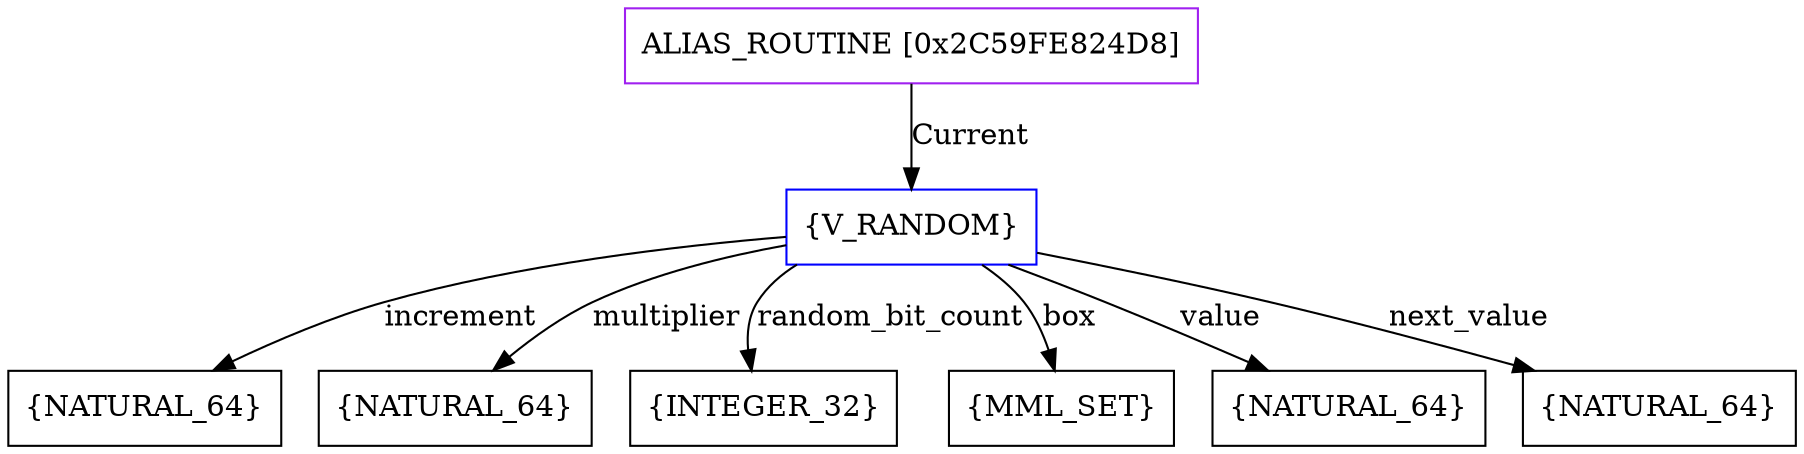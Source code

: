 digraph g {
	node [shape=box]
	b1[color=purple label=<ALIAS_ROUTINE [0x2C59FE824D8]>]
	b2[color=blue label=<{V_RANDOM}>]
	b3[label=<{NATURAL_64}>]
	b4[label=<{NATURAL_64}>]
	b5[label=<{INTEGER_32}>]
	b6[label=<{MML_SET}>]
	b7[label=<{NATURAL_64}>]
	b8[label=<{NATURAL_64}>]
	b1->b2[label=<Current>]
	b2->b3[label=<increment>]
	b2->b4[label=<multiplier>]
	b2->b5[label=<random_bit_count>]
	b2->b6[label=<box>]
	b2->b7[label=<value>]
	b2->b8[label=<next_value>]
}
